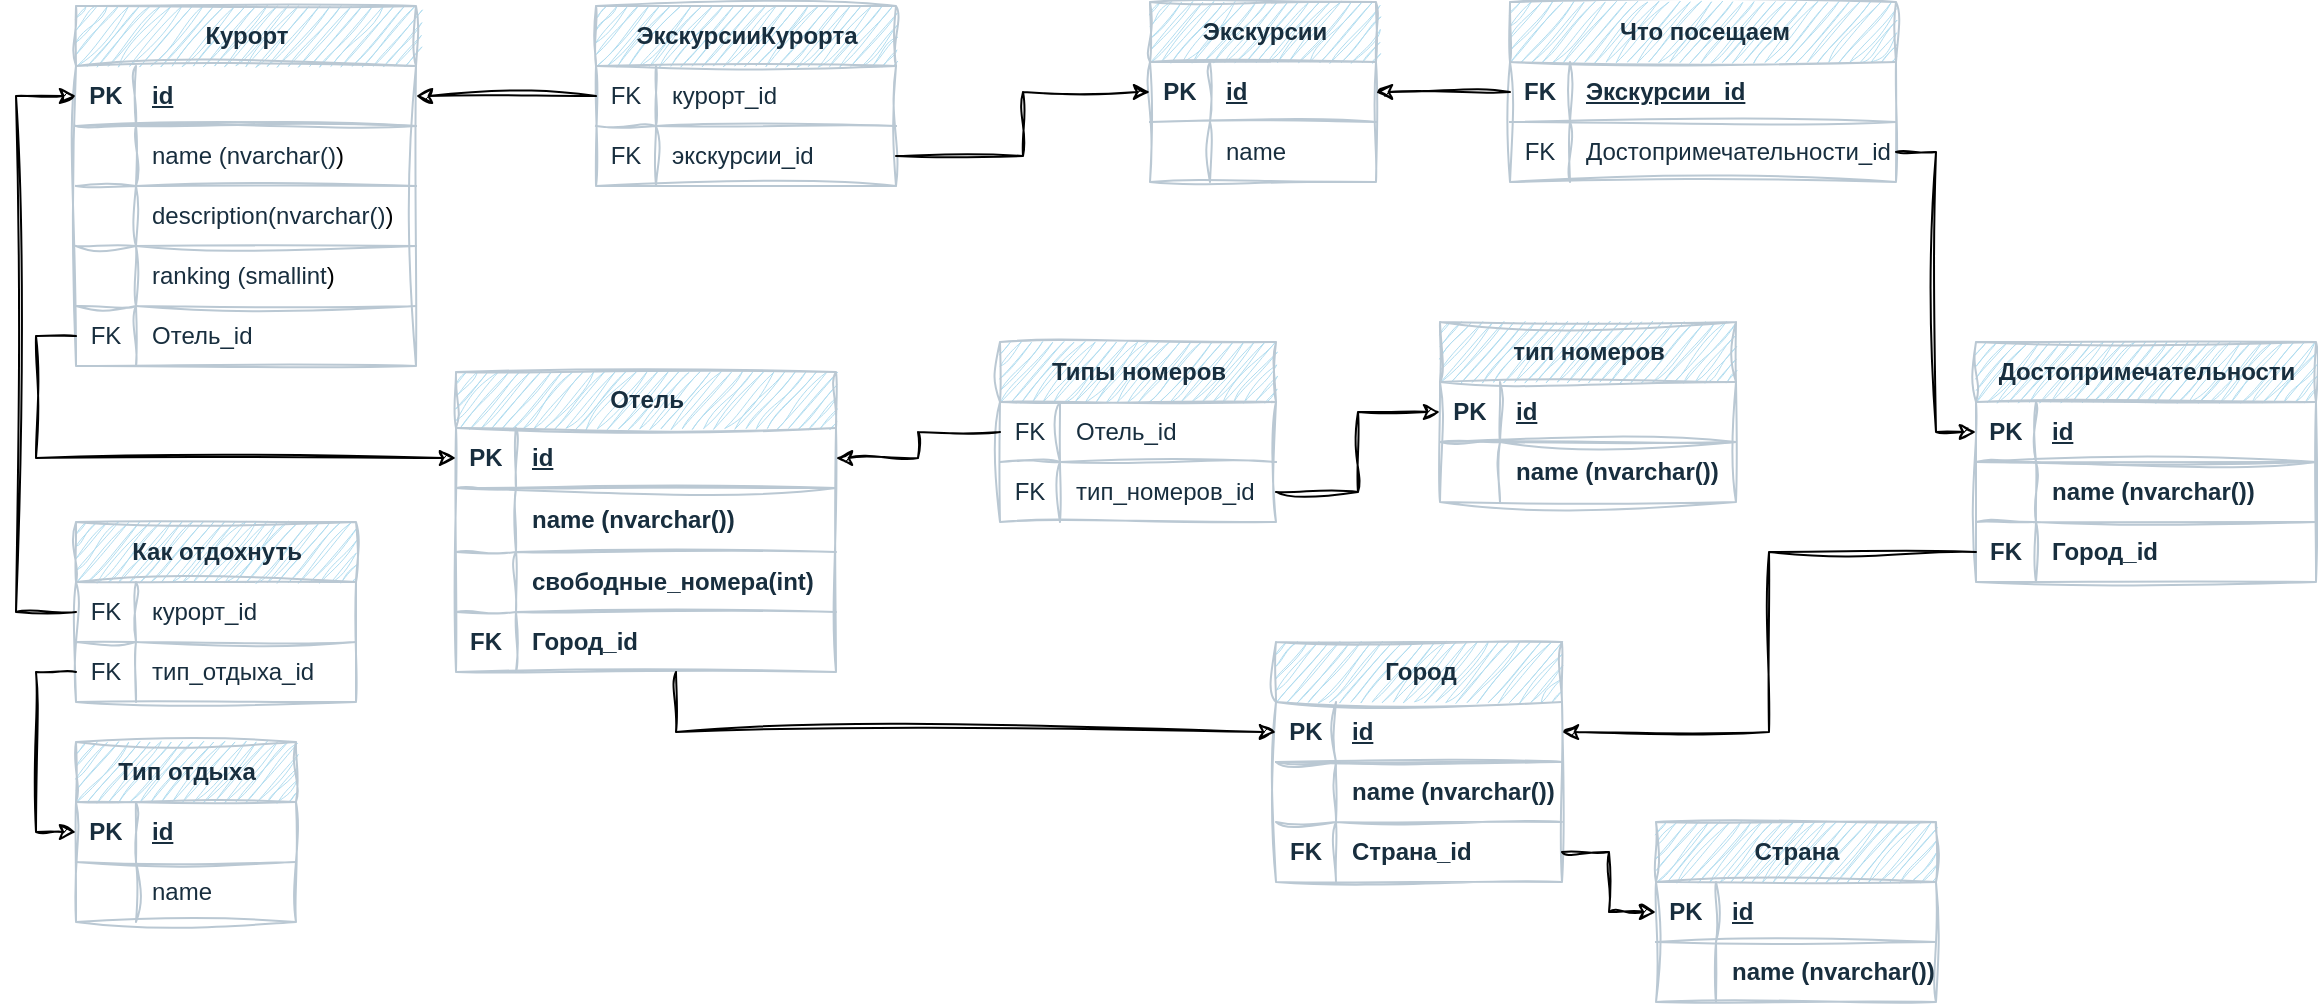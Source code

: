 <mxfile version="26.0.14">
  <diagram name="Страница — 1" id="Nr--slcm07jBC2-QCs3z">
    <mxGraphModel dx="1890" dy="1132" grid="1" gridSize="10" guides="1" tooltips="1" connect="1" arrows="1" fold="1" page="1" pageScale="1" pageWidth="827" pageHeight="1169" math="0" shadow="0">
      <root>
        <mxCell id="0" />
        <mxCell id="1" parent="0" />
        <mxCell id="AakcqpV2MUTZWgcB1w_m-2" value="Курорт" style="shape=table;startSize=30;container=1;collapsible=1;childLayout=tableLayout;fixedRows=1;rowLines=0;fontStyle=1;align=center;resizeLast=1;html=1;labelBackgroundColor=none;fillColor=#B1DDF0;strokeColor=#BAC8D3;fontColor=#182E3E;sketch=1;curveFitting=1;jiggle=2;" vertex="1" parent="1">
          <mxGeometry x="340" y="62" width="170" height="180" as="geometry" />
        </mxCell>
        <mxCell id="AakcqpV2MUTZWgcB1w_m-3" value="" style="shape=tableRow;horizontal=0;startSize=0;swimlaneHead=0;swimlaneBody=0;fillColor=none;collapsible=0;dropTarget=0;points=[[0,0.5],[1,0.5]];portConstraint=eastwest;top=0;left=0;right=0;bottom=1;labelBackgroundColor=none;strokeColor=#BAC8D3;fontColor=#182E3E;sketch=1;curveFitting=1;jiggle=2;" vertex="1" parent="AakcqpV2MUTZWgcB1w_m-2">
          <mxGeometry y="30" width="170" height="30" as="geometry" />
        </mxCell>
        <mxCell id="AakcqpV2MUTZWgcB1w_m-4" value="PK" style="shape=partialRectangle;connectable=0;fillColor=none;top=0;left=0;bottom=0;right=0;fontStyle=1;overflow=hidden;whiteSpace=wrap;html=1;labelBackgroundColor=none;strokeColor=#BAC8D3;fontColor=#182E3E;sketch=1;curveFitting=1;jiggle=2;" vertex="1" parent="AakcqpV2MUTZWgcB1w_m-3">
          <mxGeometry width="30" height="30" as="geometry">
            <mxRectangle width="30" height="30" as="alternateBounds" />
          </mxGeometry>
        </mxCell>
        <mxCell id="AakcqpV2MUTZWgcB1w_m-5" value="id" style="shape=partialRectangle;connectable=0;fillColor=none;top=0;left=0;bottom=0;right=0;align=left;spacingLeft=6;fontStyle=5;overflow=hidden;whiteSpace=wrap;html=1;labelBackgroundColor=none;strokeColor=#BAC8D3;fontColor=#182E3E;sketch=1;curveFitting=1;jiggle=2;" vertex="1" parent="AakcqpV2MUTZWgcB1w_m-3">
          <mxGeometry x="30" width="140" height="30" as="geometry">
            <mxRectangle width="140" height="30" as="alternateBounds" />
          </mxGeometry>
        </mxCell>
        <mxCell id="AakcqpV2MUTZWgcB1w_m-6" value="" style="shape=tableRow;horizontal=0;startSize=0;swimlaneHead=0;swimlaneBody=0;fillColor=none;collapsible=0;dropTarget=0;points=[[0,0.5],[1,0.5]];portConstraint=eastwest;top=0;left=0;right=0;bottom=0;labelBackgroundColor=none;strokeColor=#BAC8D3;fontColor=#182E3E;sketch=1;curveFitting=1;jiggle=2;" vertex="1" parent="AakcqpV2MUTZWgcB1w_m-2">
          <mxGeometry y="60" width="170" height="30" as="geometry" />
        </mxCell>
        <mxCell id="AakcqpV2MUTZWgcB1w_m-7" value="" style="shape=partialRectangle;connectable=0;fillColor=none;top=1;left=0;bottom=0;right=0;editable=1;overflow=hidden;whiteSpace=wrap;html=1;labelBackgroundColor=none;strokeColor=#BAC8D3;fontColor=#182E3E;sketch=1;curveFitting=1;jiggle=2;" vertex="1" parent="AakcqpV2MUTZWgcB1w_m-6">
          <mxGeometry width="30" height="30" as="geometry">
            <mxRectangle width="30" height="30" as="alternateBounds" />
          </mxGeometry>
        </mxCell>
        <mxCell id="AakcqpV2MUTZWgcB1w_m-8" value="name (nvarchar()&lt;span style=&quot;background-color: transparent; color: light-dark(rgb(0, 0, 0), rgb(255, 255, 255));&quot;&gt;)&lt;/span&gt;" style="shape=partialRectangle;connectable=0;fillColor=none;top=1;left=0;bottom=0;right=0;align=left;spacingLeft=6;overflow=hidden;whiteSpace=wrap;html=1;labelBackgroundColor=none;strokeColor=#BAC8D3;fontColor=#182E3E;sketch=1;curveFitting=1;jiggle=2;" vertex="1" parent="AakcqpV2MUTZWgcB1w_m-6">
          <mxGeometry x="30" width="140" height="30" as="geometry">
            <mxRectangle width="140" height="30" as="alternateBounds" />
          </mxGeometry>
        </mxCell>
        <mxCell id="AakcqpV2MUTZWgcB1w_m-9" value="" style="shape=tableRow;horizontal=0;startSize=0;swimlaneHead=0;swimlaneBody=0;fillColor=none;collapsible=0;dropTarget=0;points=[[0,0.5],[1,0.5]];portConstraint=eastwest;top=0;left=0;right=0;bottom=0;labelBackgroundColor=none;strokeColor=#BAC8D3;fontColor=#182E3E;sketch=1;curveFitting=1;jiggle=2;" vertex="1" parent="AakcqpV2MUTZWgcB1w_m-2">
          <mxGeometry y="90" width="170" height="30" as="geometry" />
        </mxCell>
        <mxCell id="AakcqpV2MUTZWgcB1w_m-10" value="" style="shape=partialRectangle;connectable=0;fillColor=none;top=1;left=0;bottom=0;right=0;editable=1;overflow=hidden;whiteSpace=wrap;html=1;labelBackgroundColor=none;strokeColor=#BAC8D3;fontColor=#182E3E;sketch=1;curveFitting=1;jiggle=2;" vertex="1" parent="AakcqpV2MUTZWgcB1w_m-9">
          <mxGeometry width="30" height="30" as="geometry">
            <mxRectangle width="30" height="30" as="alternateBounds" />
          </mxGeometry>
        </mxCell>
        <mxCell id="AakcqpV2MUTZWgcB1w_m-11" value="description(nvarchar()&lt;span style=&quot;background-color: transparent; color: light-dark(rgb(0, 0, 0), rgb(255, 255, 255));&quot;&gt;)&lt;/span&gt;" style="shape=partialRectangle;connectable=0;fillColor=none;top=1;left=0;bottom=0;right=0;align=left;spacingLeft=6;overflow=hidden;whiteSpace=wrap;html=1;labelBackgroundColor=none;strokeColor=#BAC8D3;fontColor=#182E3E;sketch=1;curveFitting=1;jiggle=2;" vertex="1" parent="AakcqpV2MUTZWgcB1w_m-9">
          <mxGeometry x="30" width="140" height="30" as="geometry">
            <mxRectangle width="140" height="30" as="alternateBounds" />
          </mxGeometry>
        </mxCell>
        <mxCell id="AakcqpV2MUTZWgcB1w_m-12" value="" style="shape=tableRow;horizontal=0;startSize=0;swimlaneHead=0;swimlaneBody=0;fillColor=none;collapsible=0;dropTarget=0;points=[[0,0.5],[1,0.5]];portConstraint=eastwest;top=0;left=0;right=0;bottom=0;labelBackgroundColor=none;strokeColor=#BAC8D3;fontColor=#182E3E;sketch=1;curveFitting=1;jiggle=2;" vertex="1" parent="AakcqpV2MUTZWgcB1w_m-2">
          <mxGeometry y="120" width="170" height="30" as="geometry" />
        </mxCell>
        <mxCell id="AakcqpV2MUTZWgcB1w_m-13" value="" style="shape=partialRectangle;connectable=0;fillColor=none;top=1;left=0;bottom=0;right=0;editable=1;overflow=hidden;whiteSpace=wrap;html=1;labelBackgroundColor=none;strokeColor=#BAC8D3;fontColor=#182E3E;sketch=1;curveFitting=1;jiggle=2;" vertex="1" parent="AakcqpV2MUTZWgcB1w_m-12">
          <mxGeometry width="30" height="30" as="geometry">
            <mxRectangle width="30" height="30" as="alternateBounds" />
          </mxGeometry>
        </mxCell>
        <mxCell id="AakcqpV2MUTZWgcB1w_m-14" value="ranking (smallint&lt;span style=&quot;background-color: transparent; color: light-dark(rgb(0, 0, 0), rgb(255, 255, 255));&quot;&gt;)&lt;/span&gt;" style="shape=partialRectangle;connectable=0;fillColor=none;top=1;left=0;bottom=0;right=0;align=left;spacingLeft=6;overflow=hidden;whiteSpace=wrap;html=1;labelBackgroundColor=none;strokeColor=#BAC8D3;fontColor=#182E3E;sketch=1;curveFitting=1;jiggle=2;" vertex="1" parent="AakcqpV2MUTZWgcB1w_m-12">
          <mxGeometry x="30" width="140" height="30" as="geometry">
            <mxRectangle width="140" height="30" as="alternateBounds" />
          </mxGeometry>
        </mxCell>
        <mxCell id="AakcqpV2MUTZWgcB1w_m-215" style="shape=tableRow;horizontal=0;startSize=0;swimlaneHead=0;swimlaneBody=0;fillColor=none;collapsible=0;dropTarget=0;points=[[0,0.5],[1,0.5]];portConstraint=eastwest;top=0;left=0;right=0;bottom=0;labelBackgroundColor=none;strokeColor=#BAC8D3;fontColor=#182E3E;sketch=1;curveFitting=1;jiggle=2;" vertex="1" parent="AakcqpV2MUTZWgcB1w_m-2">
          <mxGeometry y="150" width="170" height="30" as="geometry" />
        </mxCell>
        <mxCell id="AakcqpV2MUTZWgcB1w_m-216" value="FK" style="shape=partialRectangle;connectable=0;fillColor=none;top=1;left=0;bottom=0;right=0;editable=1;overflow=hidden;whiteSpace=wrap;html=1;labelBackgroundColor=none;strokeColor=#BAC8D3;fontColor=#182E3E;sketch=1;curveFitting=1;jiggle=2;" vertex="1" parent="AakcqpV2MUTZWgcB1w_m-215">
          <mxGeometry width="30" height="30" as="geometry">
            <mxRectangle width="30" height="30" as="alternateBounds" />
          </mxGeometry>
        </mxCell>
        <mxCell id="AakcqpV2MUTZWgcB1w_m-217" value="Отель_id" style="shape=partialRectangle;connectable=0;fillColor=none;top=1;left=0;bottom=0;right=0;align=left;spacingLeft=6;overflow=hidden;whiteSpace=wrap;html=1;labelBackgroundColor=none;strokeColor=#BAC8D3;fontColor=#182E3E;sketch=1;curveFitting=1;jiggle=2;" vertex="1" parent="AakcqpV2MUTZWgcB1w_m-215">
          <mxGeometry x="30" width="140" height="30" as="geometry">
            <mxRectangle width="140" height="30" as="alternateBounds" />
          </mxGeometry>
        </mxCell>
        <mxCell id="AakcqpV2MUTZWgcB1w_m-68" value="Экскурсии" style="shape=table;startSize=30;container=1;collapsible=1;childLayout=tableLayout;fixedRows=1;rowLines=0;fontStyle=1;align=center;resizeLast=1;html=1;labelBackgroundColor=none;fillColor=#B1DDF0;strokeColor=#BAC8D3;fontColor=#182E3E;sketch=1;curveFitting=1;jiggle=2;" vertex="1" parent="1">
          <mxGeometry x="877" y="60" width="113" height="90" as="geometry" />
        </mxCell>
        <mxCell id="AakcqpV2MUTZWgcB1w_m-69" value="" style="shape=tableRow;horizontal=0;startSize=0;swimlaneHead=0;swimlaneBody=0;fillColor=none;collapsible=0;dropTarget=0;points=[[0,0.5],[1,0.5]];portConstraint=eastwest;top=0;left=0;right=0;bottom=1;labelBackgroundColor=none;strokeColor=#BAC8D3;fontColor=#182E3E;sketch=1;curveFitting=1;jiggle=2;" vertex="1" parent="AakcqpV2MUTZWgcB1w_m-68">
          <mxGeometry y="30" width="113" height="30" as="geometry" />
        </mxCell>
        <mxCell id="AakcqpV2MUTZWgcB1w_m-70" value="PK" style="shape=partialRectangle;connectable=0;fillColor=none;top=0;left=0;bottom=0;right=0;fontStyle=1;overflow=hidden;whiteSpace=wrap;html=1;labelBackgroundColor=none;strokeColor=#BAC8D3;fontColor=#182E3E;sketch=1;curveFitting=1;jiggle=2;" vertex="1" parent="AakcqpV2MUTZWgcB1w_m-69">
          <mxGeometry width="30" height="30" as="geometry">
            <mxRectangle width="30" height="30" as="alternateBounds" />
          </mxGeometry>
        </mxCell>
        <mxCell id="AakcqpV2MUTZWgcB1w_m-71" value="id" style="shape=partialRectangle;connectable=0;fillColor=none;top=0;left=0;bottom=0;right=0;align=left;spacingLeft=6;fontStyle=5;overflow=hidden;whiteSpace=wrap;html=1;labelBackgroundColor=none;strokeColor=#BAC8D3;fontColor=#182E3E;sketch=1;curveFitting=1;jiggle=2;" vertex="1" parent="AakcqpV2MUTZWgcB1w_m-69">
          <mxGeometry x="30" width="83" height="30" as="geometry">
            <mxRectangle width="83" height="30" as="alternateBounds" />
          </mxGeometry>
        </mxCell>
        <mxCell id="AakcqpV2MUTZWgcB1w_m-72" value="" style="shape=tableRow;horizontal=0;startSize=0;swimlaneHead=0;swimlaneBody=0;fillColor=none;collapsible=0;dropTarget=0;points=[[0,0.5],[1,0.5]];portConstraint=eastwest;top=0;left=0;right=0;bottom=0;labelBackgroundColor=none;strokeColor=#BAC8D3;fontColor=#182E3E;sketch=1;curveFitting=1;jiggle=2;" vertex="1" parent="AakcqpV2MUTZWgcB1w_m-68">
          <mxGeometry y="60" width="113" height="30" as="geometry" />
        </mxCell>
        <mxCell id="AakcqpV2MUTZWgcB1w_m-73" value="" style="shape=partialRectangle;connectable=0;fillColor=none;top=0;left=0;bottom=0;right=0;editable=1;overflow=hidden;whiteSpace=wrap;html=1;labelBackgroundColor=none;strokeColor=#BAC8D3;fontColor=#182E3E;sketch=1;curveFitting=1;jiggle=2;" vertex="1" parent="AakcqpV2MUTZWgcB1w_m-72">
          <mxGeometry width="30" height="30" as="geometry">
            <mxRectangle width="30" height="30" as="alternateBounds" />
          </mxGeometry>
        </mxCell>
        <mxCell id="AakcqpV2MUTZWgcB1w_m-74" value="name" style="shape=partialRectangle;connectable=0;fillColor=none;top=0;left=0;bottom=0;right=0;align=left;spacingLeft=6;overflow=hidden;whiteSpace=wrap;html=1;labelBackgroundColor=none;strokeColor=#BAC8D3;fontColor=#182E3E;sketch=1;curveFitting=1;jiggle=2;" vertex="1" parent="AakcqpV2MUTZWgcB1w_m-72">
          <mxGeometry x="30" width="83" height="30" as="geometry">
            <mxRectangle width="83" height="30" as="alternateBounds" />
          </mxGeometry>
        </mxCell>
        <mxCell id="AakcqpV2MUTZWgcB1w_m-94" value="ЭкскурсииКурорта" style="shape=table;startSize=30;container=1;collapsible=1;childLayout=tableLayout;fixedRows=1;rowLines=0;fontStyle=1;align=center;resizeLast=1;html=1;labelBackgroundColor=none;fillColor=#B1DDF0;strokeColor=#BAC8D3;fontColor=#182E3E;sketch=1;curveFitting=1;jiggle=2;" vertex="1" parent="1">
          <mxGeometry x="600" y="62" width="150" height="90" as="geometry" />
        </mxCell>
        <mxCell id="AakcqpV2MUTZWgcB1w_m-98" value="" style="shape=tableRow;horizontal=0;startSize=0;swimlaneHead=0;swimlaneBody=0;fillColor=none;collapsible=0;dropTarget=0;points=[[0,0.5],[1,0.5]];portConstraint=eastwest;top=0;left=0;right=0;bottom=0;labelBackgroundColor=none;strokeColor=#BAC8D3;fontColor=#182E3E;sketch=1;curveFitting=1;jiggle=2;" vertex="1" parent="AakcqpV2MUTZWgcB1w_m-94">
          <mxGeometry y="30" width="150" height="30" as="geometry" />
        </mxCell>
        <mxCell id="AakcqpV2MUTZWgcB1w_m-99" value="FK" style="shape=partialRectangle;connectable=0;fillColor=none;top=0;left=0;bottom=1;right=0;editable=1;overflow=hidden;whiteSpace=wrap;html=1;labelBackgroundColor=none;strokeColor=#BAC8D3;fontColor=#182E3E;sketch=1;curveFitting=1;jiggle=2;" vertex="1" parent="AakcqpV2MUTZWgcB1w_m-98">
          <mxGeometry width="30" height="30" as="geometry">
            <mxRectangle width="30" height="30" as="alternateBounds" />
          </mxGeometry>
        </mxCell>
        <mxCell id="AakcqpV2MUTZWgcB1w_m-100" value="курорт_id" style="shape=partialRectangle;connectable=0;fillColor=none;top=0;left=0;bottom=1;right=0;align=left;spacingLeft=6;overflow=hidden;whiteSpace=wrap;html=1;labelBackgroundColor=none;strokeColor=#BAC8D3;fontColor=#182E3E;sketch=1;curveFitting=1;jiggle=2;" vertex="1" parent="AakcqpV2MUTZWgcB1w_m-98">
          <mxGeometry x="30" width="120" height="30" as="geometry">
            <mxRectangle width="120" height="30" as="alternateBounds" />
          </mxGeometry>
        </mxCell>
        <mxCell id="AakcqpV2MUTZWgcB1w_m-101" value="" style="shape=tableRow;horizontal=0;startSize=0;swimlaneHead=0;swimlaneBody=0;fillColor=none;collapsible=0;dropTarget=0;points=[[0,0.5],[1,0.5]];portConstraint=eastwest;top=0;left=0;right=0;bottom=0;labelBackgroundColor=none;strokeColor=#BAC8D3;fontColor=#182E3E;sketch=1;curveFitting=1;jiggle=2;" vertex="1" parent="AakcqpV2MUTZWgcB1w_m-94">
          <mxGeometry y="60" width="150" height="30" as="geometry" />
        </mxCell>
        <mxCell id="AakcqpV2MUTZWgcB1w_m-102" value="FK" style="shape=partialRectangle;connectable=0;fillColor=none;top=0;left=0;bottom=0;right=0;editable=1;overflow=hidden;whiteSpace=wrap;html=1;labelBackgroundColor=none;strokeColor=#BAC8D3;fontColor=#182E3E;sketch=1;curveFitting=1;jiggle=2;" vertex="1" parent="AakcqpV2MUTZWgcB1w_m-101">
          <mxGeometry width="30" height="30" as="geometry">
            <mxRectangle width="30" height="30" as="alternateBounds" />
          </mxGeometry>
        </mxCell>
        <mxCell id="AakcqpV2MUTZWgcB1w_m-103" value="экскурсии_id" style="shape=partialRectangle;connectable=0;fillColor=none;top=0;left=0;bottom=0;right=0;align=left;spacingLeft=6;overflow=hidden;whiteSpace=wrap;html=1;labelBackgroundColor=none;strokeColor=#BAC8D3;fontColor=#182E3E;sketch=1;curveFitting=1;jiggle=2;" vertex="1" parent="AakcqpV2MUTZWgcB1w_m-101">
          <mxGeometry x="30" width="120" height="30" as="geometry">
            <mxRectangle width="120" height="30" as="alternateBounds" />
          </mxGeometry>
        </mxCell>
        <mxCell id="AakcqpV2MUTZWgcB1w_m-107" style="edgeStyle=orthogonalEdgeStyle;rounded=0;sketch=1;hachureGap=4;jiggle=2;curveFitting=1;orthogonalLoop=1;jettySize=auto;html=1;fontFamily=Architects Daughter;fontSource=https%3A%2F%2Ffonts.googleapis.com%2Fcss%3Ffamily%3DArchitects%2BDaughter;" edge="1" parent="1" source="AakcqpV2MUTZWgcB1w_m-101" target="AakcqpV2MUTZWgcB1w_m-69">
          <mxGeometry relative="1" as="geometry" />
        </mxCell>
        <mxCell id="AakcqpV2MUTZWgcB1w_m-108" style="edgeStyle=orthogonalEdgeStyle;rounded=0;sketch=1;hachureGap=4;jiggle=2;curveFitting=1;orthogonalLoop=1;jettySize=auto;html=1;fontFamily=Architects Daughter;fontSource=https%3A%2F%2Ffonts.googleapis.com%2Fcss%3Ffamily%3DArchitects%2BDaughter;" edge="1" parent="1" source="AakcqpV2MUTZWgcB1w_m-98" target="AakcqpV2MUTZWgcB1w_m-3">
          <mxGeometry relative="1" as="geometry" />
        </mxCell>
        <mxCell id="AakcqpV2MUTZWgcB1w_m-136" value="Страна" style="shape=table;startSize=30;container=1;collapsible=1;childLayout=tableLayout;fixedRows=1;rowLines=0;fontStyle=1;align=center;resizeLast=1;html=1;sketch=1;jiggle=2;curveFitting=1;strokeColor=#BAC8D3;verticalAlign=middle;fontFamily=Helvetica;fontSize=12;fontColor=#182E3E;labelBackgroundColor=none;fillColor=#B1DDF0;" vertex="1" parent="1">
          <mxGeometry x="1130" y="470" width="140" height="90" as="geometry" />
        </mxCell>
        <mxCell id="AakcqpV2MUTZWgcB1w_m-137" value="" style="shape=tableRow;horizontal=0;startSize=0;swimlaneHead=0;swimlaneBody=0;fillColor=none;collapsible=0;dropTarget=0;points=[[0,0.5],[1,0.5]];portConstraint=eastwest;top=0;left=0;right=0;bottom=1;sketch=1;jiggle=2;curveFitting=1;strokeColor=#BAC8D3;align=center;verticalAlign=middle;fontFamily=Helvetica;fontSize=12;fontColor=#182E3E;fontStyle=1;labelBackgroundColor=none;" vertex="1" parent="AakcqpV2MUTZWgcB1w_m-136">
          <mxGeometry y="30" width="140" height="30" as="geometry" />
        </mxCell>
        <mxCell id="AakcqpV2MUTZWgcB1w_m-138" value="PK" style="shape=partialRectangle;connectable=0;fillColor=none;top=0;left=0;bottom=0;right=0;fontStyle=1;overflow=hidden;whiteSpace=wrap;html=1;sketch=1;jiggle=2;curveFitting=1;strokeColor=#BAC8D3;align=center;verticalAlign=middle;fontFamily=Helvetica;fontSize=12;fontColor=#182E3E;labelBackgroundColor=none;" vertex="1" parent="AakcqpV2MUTZWgcB1w_m-137">
          <mxGeometry width="30" height="30" as="geometry">
            <mxRectangle width="30" height="30" as="alternateBounds" />
          </mxGeometry>
        </mxCell>
        <mxCell id="AakcqpV2MUTZWgcB1w_m-139" value="id" style="shape=partialRectangle;connectable=0;fillColor=none;top=0;left=0;bottom=0;right=0;align=left;spacingLeft=6;fontStyle=5;overflow=hidden;whiteSpace=wrap;html=1;sketch=1;jiggle=2;curveFitting=1;strokeColor=#BAC8D3;verticalAlign=middle;fontFamily=Helvetica;fontSize=12;fontColor=#182E3E;labelBackgroundColor=none;" vertex="1" parent="AakcqpV2MUTZWgcB1w_m-137">
          <mxGeometry x="30" width="110" height="30" as="geometry">
            <mxRectangle width="110" height="30" as="alternateBounds" />
          </mxGeometry>
        </mxCell>
        <mxCell id="AakcqpV2MUTZWgcB1w_m-140" value="" style="shape=tableRow;horizontal=0;startSize=0;swimlaneHead=0;swimlaneBody=0;fillColor=none;collapsible=0;dropTarget=0;points=[[0,0.5],[1,0.5]];portConstraint=eastwest;top=0;left=0;right=0;bottom=0;sketch=1;jiggle=2;curveFitting=1;strokeColor=#BAC8D3;align=center;verticalAlign=middle;fontFamily=Helvetica;fontSize=12;fontColor=#182E3E;fontStyle=1;labelBackgroundColor=none;" vertex="1" parent="AakcqpV2MUTZWgcB1w_m-136">
          <mxGeometry y="60" width="140" height="30" as="geometry" />
        </mxCell>
        <mxCell id="AakcqpV2MUTZWgcB1w_m-141" value="" style="shape=partialRectangle;connectable=0;fillColor=none;top=0;left=0;bottom=0;right=0;editable=1;overflow=hidden;whiteSpace=wrap;html=1;sketch=1;jiggle=2;curveFitting=1;strokeColor=#BAC8D3;align=center;verticalAlign=middle;fontFamily=Helvetica;fontSize=12;fontColor=#182E3E;fontStyle=1;labelBackgroundColor=none;" vertex="1" parent="AakcqpV2MUTZWgcB1w_m-140">
          <mxGeometry width="30" height="30" as="geometry">
            <mxRectangle width="30" height="30" as="alternateBounds" />
          </mxGeometry>
        </mxCell>
        <mxCell id="AakcqpV2MUTZWgcB1w_m-142" value="name (nvarchar())" style="shape=partialRectangle;connectable=0;fillColor=none;top=0;left=0;bottom=0;right=0;align=left;spacingLeft=6;overflow=hidden;whiteSpace=wrap;html=1;sketch=1;jiggle=2;curveFitting=1;strokeColor=#BAC8D3;verticalAlign=middle;fontFamily=Helvetica;fontSize=12;fontColor=#182E3E;fontStyle=1;labelBackgroundColor=none;" vertex="1" parent="AakcqpV2MUTZWgcB1w_m-140">
          <mxGeometry x="30" width="110" height="30" as="geometry">
            <mxRectangle width="110" height="30" as="alternateBounds" />
          </mxGeometry>
        </mxCell>
        <mxCell id="AakcqpV2MUTZWgcB1w_m-149" value="Город" style="shape=table;startSize=30;container=1;collapsible=1;childLayout=tableLayout;fixedRows=1;rowLines=1;fontStyle=1;align=center;resizeLast=1;html=1;sketch=1;jiggle=2;curveFitting=1;strokeColor=#BAC8D3;verticalAlign=middle;fontFamily=Helvetica;fontSize=12;fontColor=#182E3E;labelBackgroundColor=none;fillColor=#B1DDF0;" vertex="1" parent="1">
          <mxGeometry x="940" y="380" width="143" height="120" as="geometry" />
        </mxCell>
        <mxCell id="AakcqpV2MUTZWgcB1w_m-150" value="" style="shape=tableRow;horizontal=0;startSize=0;swimlaneHead=0;swimlaneBody=0;fillColor=none;collapsible=0;dropTarget=0;points=[[0,0.5],[1,0.5]];portConstraint=eastwest;top=0;left=0;right=0;bottom=1;sketch=1;jiggle=2;curveFitting=1;strokeColor=#BAC8D3;align=center;verticalAlign=middle;fontFamily=Helvetica;fontSize=12;fontColor=#182E3E;fontStyle=1;labelBackgroundColor=none;" vertex="1" parent="AakcqpV2MUTZWgcB1w_m-149">
          <mxGeometry y="30" width="143" height="30" as="geometry" />
        </mxCell>
        <mxCell id="AakcqpV2MUTZWgcB1w_m-151" value="PK" style="shape=partialRectangle;connectable=0;fillColor=none;top=0;left=0;bottom=0;right=0;fontStyle=1;overflow=hidden;whiteSpace=wrap;html=1;sketch=1;jiggle=2;curveFitting=1;strokeColor=#BAC8D3;align=center;verticalAlign=middle;fontFamily=Helvetica;fontSize=12;fontColor=#182E3E;labelBackgroundColor=none;" vertex="1" parent="AakcqpV2MUTZWgcB1w_m-150">
          <mxGeometry width="30" height="30" as="geometry">
            <mxRectangle width="30" height="30" as="alternateBounds" />
          </mxGeometry>
        </mxCell>
        <mxCell id="AakcqpV2MUTZWgcB1w_m-152" value="id" style="shape=partialRectangle;connectable=0;fillColor=none;top=0;left=0;bottom=0;right=0;align=left;spacingLeft=6;fontStyle=5;overflow=hidden;whiteSpace=wrap;html=1;sketch=1;jiggle=2;curveFitting=1;strokeColor=#BAC8D3;verticalAlign=middle;fontFamily=Helvetica;fontSize=12;fontColor=#182E3E;labelBackgroundColor=none;" vertex="1" parent="AakcqpV2MUTZWgcB1w_m-150">
          <mxGeometry x="30" width="113" height="30" as="geometry">
            <mxRectangle width="113" height="30" as="alternateBounds" />
          </mxGeometry>
        </mxCell>
        <mxCell id="AakcqpV2MUTZWgcB1w_m-153" value="" style="shape=tableRow;horizontal=0;startSize=0;swimlaneHead=0;swimlaneBody=0;fillColor=none;collapsible=0;dropTarget=0;points=[[0,0.5],[1,0.5]];portConstraint=eastwest;top=0;left=0;right=0;bottom=0;sketch=1;jiggle=2;curveFitting=1;strokeColor=#BAC8D3;align=center;verticalAlign=middle;fontFamily=Helvetica;fontSize=12;fontColor=#182E3E;fontStyle=1;labelBackgroundColor=none;" vertex="1" parent="AakcqpV2MUTZWgcB1w_m-149">
          <mxGeometry y="60" width="143" height="30" as="geometry" />
        </mxCell>
        <mxCell id="AakcqpV2MUTZWgcB1w_m-154" value="" style="shape=partialRectangle;connectable=0;fillColor=none;top=0;left=0;bottom=0;right=0;editable=1;overflow=hidden;whiteSpace=wrap;html=1;sketch=1;jiggle=2;curveFitting=1;strokeColor=#BAC8D3;align=center;verticalAlign=middle;fontFamily=Helvetica;fontSize=12;fontColor=#182E3E;fontStyle=1;labelBackgroundColor=none;" vertex="1" parent="AakcqpV2MUTZWgcB1w_m-153">
          <mxGeometry width="30" height="30" as="geometry">
            <mxRectangle width="30" height="30" as="alternateBounds" />
          </mxGeometry>
        </mxCell>
        <mxCell id="AakcqpV2MUTZWgcB1w_m-155" value="name (nvarchar())" style="shape=partialRectangle;connectable=0;fillColor=none;top=0;left=0;bottom=0;right=0;align=left;spacingLeft=6;overflow=hidden;whiteSpace=wrap;html=1;sketch=1;jiggle=2;curveFitting=1;strokeColor=#BAC8D3;verticalAlign=middle;fontFamily=Helvetica;fontSize=12;fontColor=#182E3E;fontStyle=1;labelBackgroundColor=none;" vertex="1" parent="AakcqpV2MUTZWgcB1w_m-153">
          <mxGeometry x="30" width="113" height="30" as="geometry">
            <mxRectangle width="113" height="30" as="alternateBounds" />
          </mxGeometry>
        </mxCell>
        <mxCell id="AakcqpV2MUTZWgcB1w_m-156" style="shape=tableRow;horizontal=0;startSize=0;swimlaneHead=0;swimlaneBody=0;fillColor=none;collapsible=0;dropTarget=0;points=[[0,0.5],[1,0.5]];portConstraint=eastwest;top=0;left=0;right=0;bottom=0;sketch=1;jiggle=2;curveFitting=1;strokeColor=#BAC8D3;align=center;verticalAlign=middle;fontFamily=Helvetica;fontSize=12;fontColor=#182E3E;fontStyle=1;labelBackgroundColor=none;" vertex="1" parent="AakcqpV2MUTZWgcB1w_m-149">
          <mxGeometry y="90" width="143" height="30" as="geometry" />
        </mxCell>
        <mxCell id="AakcqpV2MUTZWgcB1w_m-157" value="FK" style="shape=partialRectangle;connectable=0;fillColor=none;top=0;left=0;bottom=0;right=0;editable=1;overflow=hidden;whiteSpace=wrap;html=1;sketch=1;jiggle=2;curveFitting=1;strokeColor=#BAC8D3;align=center;verticalAlign=middle;fontFamily=Helvetica;fontSize=12;fontColor=#182E3E;fontStyle=1;labelBackgroundColor=none;" vertex="1" parent="AakcqpV2MUTZWgcB1w_m-156">
          <mxGeometry width="30" height="30" as="geometry">
            <mxRectangle width="30" height="30" as="alternateBounds" />
          </mxGeometry>
        </mxCell>
        <mxCell id="AakcqpV2MUTZWgcB1w_m-158" value="Страна_id" style="shape=partialRectangle;connectable=0;fillColor=none;top=0;left=0;bottom=0;right=0;align=left;spacingLeft=6;overflow=hidden;whiteSpace=wrap;html=1;sketch=1;jiggle=2;curveFitting=1;strokeColor=#BAC8D3;verticalAlign=middle;fontFamily=Helvetica;fontSize=12;fontColor=#182E3E;fontStyle=1;labelBackgroundColor=none;" vertex="1" parent="AakcqpV2MUTZWgcB1w_m-156">
          <mxGeometry x="30" width="113" height="30" as="geometry">
            <mxRectangle width="113" height="30" as="alternateBounds" />
          </mxGeometry>
        </mxCell>
        <mxCell id="AakcqpV2MUTZWgcB1w_m-159" style="edgeStyle=orthogonalEdgeStyle;rounded=0;sketch=1;hachureGap=4;jiggle=2;curveFitting=1;orthogonalLoop=1;jettySize=auto;html=1;exitX=1;exitY=0.5;exitDx=0;exitDy=0;entryX=0;entryY=0.5;entryDx=0;entryDy=0;fontFamily=Helvetica;fontSource=https%3A%2F%2Ffonts.googleapis.com%2Fcss%3Ffamily%3DArchitects%2BDaughter;fontSize=12;fontColor=#182E3E;fontStyle=1;labelBackgroundColor=none;" edge="1" parent="1" source="AakcqpV2MUTZWgcB1w_m-156" target="AakcqpV2MUTZWgcB1w_m-137">
          <mxGeometry relative="1" as="geometry" />
        </mxCell>
        <mxCell id="AakcqpV2MUTZWgcB1w_m-160" value="Отель" style="shape=table;startSize=28;container=1;collapsible=1;childLayout=tableLayout;fixedRows=1;rowLines=1;fontStyle=1;align=center;resizeLast=1;html=1;sketch=1;jiggle=2;curveFitting=1;strokeColor=#BAC8D3;verticalAlign=middle;fontFamily=Helvetica;fontSize=12;fontColor=#182E3E;labelBackgroundColor=none;fillColor=#B1DDF0;" vertex="1" parent="1">
          <mxGeometry x="530" y="245" width="190" height="150" as="geometry" />
        </mxCell>
        <mxCell id="AakcqpV2MUTZWgcB1w_m-161" value="" style="shape=tableRow;horizontal=0;startSize=0;swimlaneHead=0;swimlaneBody=0;fillColor=none;collapsible=0;dropTarget=0;points=[[0,0.5],[1,0.5]];portConstraint=eastwest;top=0;left=0;right=0;bottom=1;sketch=1;jiggle=2;curveFitting=1;strokeColor=#BAC8D3;align=center;verticalAlign=middle;fontFamily=Helvetica;fontSize=12;fontColor=#182E3E;fontStyle=1;labelBackgroundColor=none;" vertex="1" parent="AakcqpV2MUTZWgcB1w_m-160">
          <mxGeometry y="28" width="190" height="30" as="geometry" />
        </mxCell>
        <mxCell id="AakcqpV2MUTZWgcB1w_m-162" value="PK" style="shape=partialRectangle;connectable=0;fillColor=none;top=0;left=0;bottom=0;right=0;fontStyle=1;overflow=hidden;whiteSpace=wrap;html=1;sketch=1;jiggle=2;curveFitting=1;strokeColor=#BAC8D3;align=center;verticalAlign=middle;fontFamily=Helvetica;fontSize=12;fontColor=#182E3E;labelBackgroundColor=none;" vertex="1" parent="AakcqpV2MUTZWgcB1w_m-161">
          <mxGeometry width="30" height="30" as="geometry">
            <mxRectangle width="30" height="30" as="alternateBounds" />
          </mxGeometry>
        </mxCell>
        <mxCell id="AakcqpV2MUTZWgcB1w_m-163" value="id" style="shape=partialRectangle;connectable=0;fillColor=none;top=0;left=0;bottom=0;right=0;align=left;spacingLeft=6;fontStyle=5;overflow=hidden;whiteSpace=wrap;html=1;sketch=1;jiggle=2;curveFitting=1;strokeColor=#BAC8D3;verticalAlign=middle;fontFamily=Helvetica;fontSize=12;fontColor=#182E3E;labelBackgroundColor=none;" vertex="1" parent="AakcqpV2MUTZWgcB1w_m-161">
          <mxGeometry x="30" width="160" height="30" as="geometry">
            <mxRectangle width="160" height="30" as="alternateBounds" />
          </mxGeometry>
        </mxCell>
        <mxCell id="AakcqpV2MUTZWgcB1w_m-164" value="" style="shape=tableRow;horizontal=0;startSize=0;swimlaneHead=0;swimlaneBody=0;fillColor=none;collapsible=0;dropTarget=0;points=[[0,0.5],[1,0.5]];portConstraint=eastwest;top=0;left=0;right=0;bottom=0;sketch=1;jiggle=2;curveFitting=1;strokeColor=#BAC8D3;align=center;verticalAlign=middle;fontFamily=Helvetica;fontSize=12;fontColor=#182E3E;fontStyle=1;labelBackgroundColor=none;" vertex="1" parent="AakcqpV2MUTZWgcB1w_m-160">
          <mxGeometry y="58" width="190" height="32" as="geometry" />
        </mxCell>
        <mxCell id="AakcqpV2MUTZWgcB1w_m-165" value="" style="shape=partialRectangle;connectable=0;fillColor=none;top=0;left=0;bottom=0;right=0;editable=1;overflow=hidden;whiteSpace=wrap;html=1;sketch=1;jiggle=2;curveFitting=1;strokeColor=#BAC8D3;align=center;verticalAlign=middle;fontFamily=Helvetica;fontSize=12;fontColor=#182E3E;fontStyle=1;labelBackgroundColor=none;" vertex="1" parent="AakcqpV2MUTZWgcB1w_m-164">
          <mxGeometry width="30" height="32" as="geometry">
            <mxRectangle width="30" height="32" as="alternateBounds" />
          </mxGeometry>
        </mxCell>
        <mxCell id="AakcqpV2MUTZWgcB1w_m-166" value="name (nvarchar())" style="shape=partialRectangle;connectable=0;fillColor=none;top=0;left=0;bottom=0;right=0;align=left;spacingLeft=6;overflow=hidden;whiteSpace=wrap;html=1;sketch=1;jiggle=2;curveFitting=1;strokeColor=#BAC8D3;verticalAlign=middle;fontFamily=Helvetica;fontSize=12;fontColor=#182E3E;fontStyle=1;labelBackgroundColor=none;" vertex="1" parent="AakcqpV2MUTZWgcB1w_m-164">
          <mxGeometry x="30" width="160" height="32" as="geometry">
            <mxRectangle width="160" height="32" as="alternateBounds" />
          </mxGeometry>
        </mxCell>
        <mxCell id="AakcqpV2MUTZWgcB1w_m-219" style="shape=tableRow;horizontal=0;startSize=0;swimlaneHead=0;swimlaneBody=0;fillColor=none;collapsible=0;dropTarget=0;points=[[0,0.5],[1,0.5]];portConstraint=eastwest;top=0;left=0;right=0;bottom=0;sketch=1;jiggle=2;curveFitting=1;strokeColor=#BAC8D3;align=center;verticalAlign=middle;fontFamily=Helvetica;fontSize=12;fontColor=#182E3E;fontStyle=1;labelBackgroundColor=none;" vertex="1" parent="AakcqpV2MUTZWgcB1w_m-160">
          <mxGeometry y="90" width="190" height="30" as="geometry" />
        </mxCell>
        <mxCell id="AakcqpV2MUTZWgcB1w_m-220" style="shape=partialRectangle;connectable=0;fillColor=none;top=0;left=0;bottom=0;right=0;editable=1;overflow=hidden;whiteSpace=wrap;html=1;sketch=1;jiggle=2;curveFitting=1;strokeColor=#BAC8D3;align=center;verticalAlign=middle;fontFamily=Helvetica;fontSize=12;fontColor=#182E3E;fontStyle=1;labelBackgroundColor=none;" vertex="1" parent="AakcqpV2MUTZWgcB1w_m-219">
          <mxGeometry width="30" height="30" as="geometry">
            <mxRectangle width="30" height="30" as="alternateBounds" />
          </mxGeometry>
        </mxCell>
        <mxCell id="AakcqpV2MUTZWgcB1w_m-221" value="свободные_номера(int)" style="shape=partialRectangle;connectable=0;fillColor=none;top=0;left=0;bottom=0;right=0;align=left;spacingLeft=6;overflow=hidden;whiteSpace=wrap;html=1;sketch=1;jiggle=2;curveFitting=1;strokeColor=#BAC8D3;verticalAlign=middle;fontFamily=Helvetica;fontSize=12;fontColor=#182E3E;fontStyle=1;labelBackgroundColor=none;" vertex="1" parent="AakcqpV2MUTZWgcB1w_m-219">
          <mxGeometry x="30" width="160" height="30" as="geometry">
            <mxRectangle width="160" height="30" as="alternateBounds" />
          </mxGeometry>
        </mxCell>
        <mxCell id="AakcqpV2MUTZWgcB1w_m-167" style="shape=tableRow;horizontal=0;startSize=0;swimlaneHead=0;swimlaneBody=0;fillColor=none;collapsible=0;dropTarget=0;points=[[0,0.5],[1,0.5]];portConstraint=eastwest;top=0;left=0;right=0;bottom=0;sketch=1;jiggle=2;curveFitting=1;strokeColor=#BAC8D3;align=center;verticalAlign=middle;fontFamily=Helvetica;fontSize=12;fontColor=#182E3E;fontStyle=1;labelBackgroundColor=none;" vertex="1" parent="AakcqpV2MUTZWgcB1w_m-160">
          <mxGeometry y="120" width="190" height="30" as="geometry" />
        </mxCell>
        <mxCell id="AakcqpV2MUTZWgcB1w_m-168" value="FK" style="shape=partialRectangle;connectable=0;fillColor=none;top=0;left=0;bottom=0;right=0;editable=1;overflow=hidden;whiteSpace=wrap;html=1;sketch=1;jiggle=2;curveFitting=1;strokeColor=#BAC8D3;align=center;verticalAlign=middle;fontFamily=Helvetica;fontSize=12;fontColor=#182E3E;fontStyle=1;labelBackgroundColor=none;" vertex="1" parent="AakcqpV2MUTZWgcB1w_m-167">
          <mxGeometry width="30" height="30" as="geometry">
            <mxRectangle width="30" height="30" as="alternateBounds" />
          </mxGeometry>
        </mxCell>
        <mxCell id="AakcqpV2MUTZWgcB1w_m-169" value="Город_id" style="shape=partialRectangle;connectable=0;fillColor=none;top=0;left=0;bottom=0;right=0;align=left;spacingLeft=6;overflow=hidden;whiteSpace=wrap;html=1;sketch=1;jiggle=2;curveFitting=1;strokeColor=#BAC8D3;verticalAlign=middle;fontFamily=Helvetica;fontSize=12;fontColor=#182E3E;fontStyle=1;labelBackgroundColor=none;" vertex="1" parent="AakcqpV2MUTZWgcB1w_m-167">
          <mxGeometry x="30" width="160" height="30" as="geometry">
            <mxRectangle width="160" height="30" as="alternateBounds" />
          </mxGeometry>
        </mxCell>
        <mxCell id="AakcqpV2MUTZWgcB1w_m-173" style="edgeStyle=orthogonalEdgeStyle;rounded=0;sketch=1;hachureGap=4;jiggle=2;curveFitting=1;orthogonalLoop=1;jettySize=auto;html=1;entryX=0;entryY=0.5;entryDx=0;entryDy=0;fontFamily=Helvetica;fontSource=https%3A%2F%2Ffonts.googleapis.com%2Fcss%3Ffamily%3DArchitects%2BDaughter;fontSize=12;fontColor=#182E3E;fontStyle=1;labelBackgroundColor=none;" edge="1" parent="1" source="AakcqpV2MUTZWgcB1w_m-167" target="AakcqpV2MUTZWgcB1w_m-150">
          <mxGeometry relative="1" as="geometry">
            <Array as="points">
              <mxPoint x="640" y="425" />
            </Array>
          </mxGeometry>
        </mxCell>
        <mxCell id="AakcqpV2MUTZWgcB1w_m-174" value="Достопримечательности" style="shape=table;startSize=30;container=1;collapsible=1;childLayout=tableLayout;fixedRows=1;rowLines=1;fontStyle=1;align=center;resizeLast=1;html=1;sketch=1;jiggle=2;curveFitting=1;strokeColor=#BAC8D3;verticalAlign=middle;fontFamily=Helvetica;fontSize=12;fontColor=#182E3E;labelBackgroundColor=none;fillColor=#B1DDF0;" vertex="1" parent="1">
          <mxGeometry x="1290" y="230" width="170" height="120" as="geometry" />
        </mxCell>
        <mxCell id="AakcqpV2MUTZWgcB1w_m-175" value="" style="shape=tableRow;horizontal=0;startSize=0;swimlaneHead=0;swimlaneBody=0;fillColor=none;collapsible=0;dropTarget=0;points=[[0,0.5],[1,0.5]];portConstraint=eastwest;top=0;left=0;right=0;bottom=1;sketch=1;jiggle=2;curveFitting=1;strokeColor=#BAC8D3;align=center;verticalAlign=middle;fontFamily=Helvetica;fontSize=12;fontColor=#182E3E;fontStyle=1;labelBackgroundColor=none;" vertex="1" parent="AakcqpV2MUTZWgcB1w_m-174">
          <mxGeometry y="30" width="170" height="30" as="geometry" />
        </mxCell>
        <mxCell id="AakcqpV2MUTZWgcB1w_m-176" value="PK" style="shape=partialRectangle;connectable=0;fillColor=none;top=0;left=0;bottom=0;right=0;fontStyle=1;overflow=hidden;whiteSpace=wrap;html=1;sketch=1;jiggle=2;curveFitting=1;strokeColor=#BAC8D3;align=center;verticalAlign=middle;fontFamily=Helvetica;fontSize=12;fontColor=#182E3E;labelBackgroundColor=none;" vertex="1" parent="AakcqpV2MUTZWgcB1w_m-175">
          <mxGeometry width="30" height="30" as="geometry">
            <mxRectangle width="30" height="30" as="alternateBounds" />
          </mxGeometry>
        </mxCell>
        <mxCell id="AakcqpV2MUTZWgcB1w_m-177" value="id" style="shape=partialRectangle;connectable=0;fillColor=none;top=0;left=0;bottom=0;right=0;align=left;spacingLeft=6;fontStyle=5;overflow=hidden;whiteSpace=wrap;html=1;sketch=1;jiggle=2;curveFitting=1;strokeColor=#BAC8D3;verticalAlign=middle;fontFamily=Helvetica;fontSize=12;fontColor=#182E3E;labelBackgroundColor=none;" vertex="1" parent="AakcqpV2MUTZWgcB1w_m-175">
          <mxGeometry x="30" width="140" height="30" as="geometry">
            <mxRectangle width="140" height="30" as="alternateBounds" />
          </mxGeometry>
        </mxCell>
        <mxCell id="AakcqpV2MUTZWgcB1w_m-178" value="" style="shape=tableRow;horizontal=0;startSize=0;swimlaneHead=0;swimlaneBody=0;fillColor=none;collapsible=0;dropTarget=0;points=[[0,0.5],[1,0.5]];portConstraint=eastwest;top=0;left=0;right=0;bottom=0;sketch=1;jiggle=2;curveFitting=1;strokeColor=#BAC8D3;align=center;verticalAlign=middle;fontFamily=Helvetica;fontSize=12;fontColor=#182E3E;fontStyle=1;labelBackgroundColor=none;" vertex="1" parent="AakcqpV2MUTZWgcB1w_m-174">
          <mxGeometry y="60" width="170" height="30" as="geometry" />
        </mxCell>
        <mxCell id="AakcqpV2MUTZWgcB1w_m-179" value="" style="shape=partialRectangle;connectable=0;fillColor=none;top=0;left=0;bottom=0;right=0;editable=1;overflow=hidden;whiteSpace=wrap;html=1;sketch=1;jiggle=2;curveFitting=1;strokeColor=#BAC8D3;align=center;verticalAlign=middle;fontFamily=Helvetica;fontSize=12;fontColor=#182E3E;fontStyle=1;labelBackgroundColor=none;" vertex="1" parent="AakcqpV2MUTZWgcB1w_m-178">
          <mxGeometry width="30" height="30" as="geometry">
            <mxRectangle width="30" height="30" as="alternateBounds" />
          </mxGeometry>
        </mxCell>
        <mxCell id="AakcqpV2MUTZWgcB1w_m-180" value="name (nvarchar())" style="shape=partialRectangle;connectable=0;fillColor=none;top=0;left=0;bottom=0;right=0;align=left;spacingLeft=6;overflow=hidden;whiteSpace=wrap;html=1;sketch=1;jiggle=2;curveFitting=1;strokeColor=#BAC8D3;verticalAlign=middle;fontFamily=Helvetica;fontSize=12;fontColor=#182E3E;fontStyle=1;labelBackgroundColor=none;" vertex="1" parent="AakcqpV2MUTZWgcB1w_m-178">
          <mxGeometry x="30" width="140" height="30" as="geometry">
            <mxRectangle width="140" height="30" as="alternateBounds" />
          </mxGeometry>
        </mxCell>
        <mxCell id="AakcqpV2MUTZWgcB1w_m-181" style="shape=tableRow;horizontal=0;startSize=0;swimlaneHead=0;swimlaneBody=0;fillColor=none;collapsible=0;dropTarget=0;points=[[0,0.5],[1,0.5]];portConstraint=eastwest;top=0;left=0;right=0;bottom=0;sketch=1;jiggle=2;curveFitting=1;strokeColor=#BAC8D3;align=center;verticalAlign=middle;fontFamily=Helvetica;fontSize=12;fontColor=#182E3E;fontStyle=1;labelBackgroundColor=none;" vertex="1" parent="AakcqpV2MUTZWgcB1w_m-174">
          <mxGeometry y="90" width="170" height="30" as="geometry" />
        </mxCell>
        <mxCell id="AakcqpV2MUTZWgcB1w_m-182" value="FK" style="shape=partialRectangle;connectable=0;fillColor=none;top=0;left=0;bottom=0;right=0;editable=1;overflow=hidden;whiteSpace=wrap;html=1;sketch=1;jiggle=2;curveFitting=1;strokeColor=#BAC8D3;align=center;verticalAlign=middle;fontFamily=Helvetica;fontSize=12;fontColor=#182E3E;fontStyle=1;labelBackgroundColor=none;" vertex="1" parent="AakcqpV2MUTZWgcB1w_m-181">
          <mxGeometry width="30" height="30" as="geometry">
            <mxRectangle width="30" height="30" as="alternateBounds" />
          </mxGeometry>
        </mxCell>
        <mxCell id="AakcqpV2MUTZWgcB1w_m-183" value="Город_id" style="shape=partialRectangle;connectable=0;fillColor=none;top=0;left=0;bottom=0;right=0;align=left;spacingLeft=6;overflow=hidden;whiteSpace=wrap;html=1;sketch=1;jiggle=2;curveFitting=1;strokeColor=#BAC8D3;verticalAlign=middle;fontFamily=Helvetica;fontSize=12;fontColor=#182E3E;fontStyle=1;labelBackgroundColor=none;" vertex="1" parent="AakcqpV2MUTZWgcB1w_m-181">
          <mxGeometry x="30" width="140" height="30" as="geometry">
            <mxRectangle width="140" height="30" as="alternateBounds" />
          </mxGeometry>
        </mxCell>
        <mxCell id="AakcqpV2MUTZWgcB1w_m-184" style="edgeStyle=orthogonalEdgeStyle;rounded=0;sketch=1;hachureGap=4;jiggle=2;curveFitting=1;orthogonalLoop=1;jettySize=auto;html=1;entryX=1;entryY=0.5;entryDx=0;entryDy=0;fontFamily=Helvetica;fontSource=https%3A%2F%2Ffonts.googleapis.com%2Fcss%3Ffamily%3DArchitects%2BDaughter;fontSize=12;fontColor=#182E3E;fontStyle=1;labelBackgroundColor=none;" edge="1" parent="1" source="AakcqpV2MUTZWgcB1w_m-181" target="AakcqpV2MUTZWgcB1w_m-150">
          <mxGeometry relative="1" as="geometry" />
        </mxCell>
        <mxCell id="AakcqpV2MUTZWgcB1w_m-185" value="Что посещаем" style="shape=table;startSize=30;container=1;collapsible=1;childLayout=tableLayout;fixedRows=1;rowLines=0;fontStyle=1;align=center;resizeLast=1;html=1;labelBackgroundColor=none;fillColor=#B1DDF0;strokeColor=#BAC8D3;fontColor=#182E3E;sketch=1;curveFitting=1;jiggle=2;" vertex="1" parent="1">
          <mxGeometry x="1057" y="60" width="193" height="90" as="geometry" />
        </mxCell>
        <mxCell id="AakcqpV2MUTZWgcB1w_m-186" value="" style="shape=tableRow;horizontal=0;startSize=0;swimlaneHead=0;swimlaneBody=0;fillColor=none;collapsible=0;dropTarget=0;points=[[0,0.5],[1,0.5]];portConstraint=eastwest;top=0;left=0;right=0;bottom=1;labelBackgroundColor=none;strokeColor=#BAC8D3;fontColor=#182E3E;sketch=1;curveFitting=1;jiggle=2;" vertex="1" parent="AakcqpV2MUTZWgcB1w_m-185">
          <mxGeometry y="30" width="193" height="30" as="geometry" />
        </mxCell>
        <mxCell id="AakcqpV2MUTZWgcB1w_m-187" value="FK" style="shape=partialRectangle;connectable=0;fillColor=none;top=0;left=0;bottom=0;right=0;fontStyle=1;overflow=hidden;whiteSpace=wrap;html=1;labelBackgroundColor=none;strokeColor=#BAC8D3;fontColor=#182E3E;sketch=1;curveFitting=1;jiggle=2;" vertex="1" parent="AakcqpV2MUTZWgcB1w_m-186">
          <mxGeometry width="30" height="30" as="geometry">
            <mxRectangle width="30" height="30" as="alternateBounds" />
          </mxGeometry>
        </mxCell>
        <mxCell id="AakcqpV2MUTZWgcB1w_m-188" value="Экскурсии_id" style="shape=partialRectangle;connectable=0;fillColor=none;top=0;left=0;bottom=0;right=0;align=left;spacingLeft=6;fontStyle=5;overflow=hidden;whiteSpace=wrap;html=1;labelBackgroundColor=none;strokeColor=#BAC8D3;fontColor=#182E3E;sketch=1;curveFitting=1;jiggle=2;" vertex="1" parent="AakcqpV2MUTZWgcB1w_m-186">
          <mxGeometry x="30" width="163" height="30" as="geometry">
            <mxRectangle width="163" height="30" as="alternateBounds" />
          </mxGeometry>
        </mxCell>
        <mxCell id="AakcqpV2MUTZWgcB1w_m-189" value="" style="shape=tableRow;horizontal=0;startSize=0;swimlaneHead=0;swimlaneBody=0;fillColor=none;collapsible=0;dropTarget=0;points=[[0,0.5],[1,0.5]];portConstraint=eastwest;top=0;left=0;right=0;bottom=0;labelBackgroundColor=none;strokeColor=#BAC8D3;fontColor=#182E3E;sketch=1;curveFitting=1;jiggle=2;" vertex="1" parent="AakcqpV2MUTZWgcB1w_m-185">
          <mxGeometry y="60" width="193" height="30" as="geometry" />
        </mxCell>
        <mxCell id="AakcqpV2MUTZWgcB1w_m-190" value="FK" style="shape=partialRectangle;connectable=0;fillColor=none;top=0;left=0;bottom=0;right=0;editable=1;overflow=hidden;whiteSpace=wrap;html=1;labelBackgroundColor=none;strokeColor=#BAC8D3;fontColor=#182E3E;sketch=1;curveFitting=1;jiggle=2;" vertex="1" parent="AakcqpV2MUTZWgcB1w_m-189">
          <mxGeometry width="30" height="30" as="geometry">
            <mxRectangle width="30" height="30" as="alternateBounds" />
          </mxGeometry>
        </mxCell>
        <mxCell id="AakcqpV2MUTZWgcB1w_m-191" value="Достопримечательности_id" style="shape=partialRectangle;connectable=0;fillColor=none;top=0;left=0;bottom=0;right=0;align=left;spacingLeft=6;overflow=hidden;whiteSpace=wrap;html=1;labelBackgroundColor=none;strokeColor=#BAC8D3;fontColor=#182E3E;sketch=1;curveFitting=1;jiggle=2;" vertex="1" parent="AakcqpV2MUTZWgcB1w_m-189">
          <mxGeometry x="30" width="163" height="30" as="geometry">
            <mxRectangle width="163" height="30" as="alternateBounds" />
          </mxGeometry>
        </mxCell>
        <mxCell id="AakcqpV2MUTZWgcB1w_m-193" style="edgeStyle=orthogonalEdgeStyle;rounded=0;sketch=1;hachureGap=4;jiggle=2;curveFitting=1;orthogonalLoop=1;jettySize=auto;html=1;entryX=0;entryY=0.5;entryDx=0;entryDy=0;fontFamily=Helvetica;fontSource=https%3A%2F%2Ffonts.googleapis.com%2Fcss%3Ffamily%3DArchitects%2BDaughter;fontSize=12;fontColor=#182E3E;fontStyle=1;labelBackgroundColor=none;" edge="1" parent="1" source="AakcqpV2MUTZWgcB1w_m-189" target="AakcqpV2MUTZWgcB1w_m-175">
          <mxGeometry relative="1" as="geometry" />
        </mxCell>
        <mxCell id="AakcqpV2MUTZWgcB1w_m-194" style="edgeStyle=orthogonalEdgeStyle;rounded=0;sketch=1;hachureGap=4;jiggle=2;curveFitting=1;orthogonalLoop=1;jettySize=auto;html=1;entryX=1;entryY=0.5;entryDx=0;entryDy=0;fontFamily=Helvetica;fontSource=https%3A%2F%2Ffonts.googleapis.com%2Fcss%3Ffamily%3DArchitects%2BDaughter;fontSize=12;fontColor=#182E3E;fontStyle=1;labelBackgroundColor=none;" edge="1" parent="1" source="AakcqpV2MUTZWgcB1w_m-186" target="AakcqpV2MUTZWgcB1w_m-69">
          <mxGeometry relative="1" as="geometry" />
        </mxCell>
        <mxCell id="AakcqpV2MUTZWgcB1w_m-195" value="тип номеров" style="shape=table;startSize=30;container=1;collapsible=1;childLayout=tableLayout;fixedRows=1;rowLines=1;fontStyle=1;align=center;resizeLast=1;html=1;sketch=1;jiggle=2;curveFitting=1;strokeColor=#BAC8D3;verticalAlign=middle;fontFamily=Helvetica;fontSize=12;fontColor=#182E3E;labelBackgroundColor=none;fillColor=#B1DDF0;" vertex="1" parent="1">
          <mxGeometry x="1022" y="220" width="148" height="90" as="geometry" />
        </mxCell>
        <mxCell id="AakcqpV2MUTZWgcB1w_m-196" value="" style="shape=tableRow;horizontal=0;startSize=0;swimlaneHead=0;swimlaneBody=0;fillColor=none;collapsible=0;dropTarget=0;points=[[0,0.5],[1,0.5]];portConstraint=eastwest;top=0;left=0;right=0;bottom=1;sketch=1;jiggle=2;curveFitting=1;strokeColor=#BAC8D3;align=center;verticalAlign=middle;fontFamily=Helvetica;fontSize=12;fontColor=#182E3E;fontStyle=1;labelBackgroundColor=none;" vertex="1" parent="AakcqpV2MUTZWgcB1w_m-195">
          <mxGeometry y="30" width="148" height="30" as="geometry" />
        </mxCell>
        <mxCell id="AakcqpV2MUTZWgcB1w_m-197" value="PK" style="shape=partialRectangle;connectable=0;fillColor=none;top=0;left=0;bottom=0;right=0;fontStyle=1;overflow=hidden;whiteSpace=wrap;html=1;sketch=1;jiggle=2;curveFitting=1;strokeColor=#BAC8D3;align=center;verticalAlign=middle;fontFamily=Helvetica;fontSize=12;fontColor=#182E3E;labelBackgroundColor=none;" vertex="1" parent="AakcqpV2MUTZWgcB1w_m-196">
          <mxGeometry width="30" height="30" as="geometry">
            <mxRectangle width="30" height="30" as="alternateBounds" />
          </mxGeometry>
        </mxCell>
        <mxCell id="AakcqpV2MUTZWgcB1w_m-198" value="id" style="shape=partialRectangle;connectable=0;fillColor=none;top=0;left=0;bottom=0;right=0;align=left;spacingLeft=6;fontStyle=5;overflow=hidden;whiteSpace=wrap;html=1;sketch=1;jiggle=2;curveFitting=1;strokeColor=#BAC8D3;verticalAlign=middle;fontFamily=Helvetica;fontSize=12;fontColor=#182E3E;labelBackgroundColor=none;" vertex="1" parent="AakcqpV2MUTZWgcB1w_m-196">
          <mxGeometry x="30" width="118" height="30" as="geometry">
            <mxRectangle width="118" height="30" as="alternateBounds" />
          </mxGeometry>
        </mxCell>
        <mxCell id="AakcqpV2MUTZWgcB1w_m-199" value="" style="shape=tableRow;horizontal=0;startSize=0;swimlaneHead=0;swimlaneBody=0;fillColor=none;collapsible=0;dropTarget=0;points=[[0,0.5],[1,0.5]];portConstraint=eastwest;top=0;left=0;right=0;bottom=0;sketch=1;jiggle=2;curveFitting=1;strokeColor=#BAC8D3;align=center;verticalAlign=middle;fontFamily=Helvetica;fontSize=12;fontColor=#182E3E;fontStyle=1;labelBackgroundColor=none;" vertex="1" parent="AakcqpV2MUTZWgcB1w_m-195">
          <mxGeometry y="60" width="148" height="30" as="geometry" />
        </mxCell>
        <mxCell id="AakcqpV2MUTZWgcB1w_m-200" value="" style="shape=partialRectangle;connectable=0;fillColor=none;top=0;left=0;bottom=0;right=0;editable=1;overflow=hidden;whiteSpace=wrap;html=1;sketch=1;jiggle=2;curveFitting=1;strokeColor=#BAC8D3;align=center;verticalAlign=middle;fontFamily=Helvetica;fontSize=12;fontColor=#182E3E;fontStyle=1;labelBackgroundColor=none;" vertex="1" parent="AakcqpV2MUTZWgcB1w_m-199">
          <mxGeometry width="30" height="30" as="geometry">
            <mxRectangle width="30" height="30" as="alternateBounds" />
          </mxGeometry>
        </mxCell>
        <mxCell id="AakcqpV2MUTZWgcB1w_m-201" value="name (nvarchar())" style="shape=partialRectangle;connectable=0;fillColor=none;top=0;left=0;bottom=0;right=0;align=left;spacingLeft=6;overflow=hidden;whiteSpace=wrap;html=1;sketch=1;jiggle=2;curveFitting=1;strokeColor=#BAC8D3;verticalAlign=middle;fontFamily=Helvetica;fontSize=12;fontColor=#182E3E;fontStyle=1;labelBackgroundColor=none;" vertex="1" parent="AakcqpV2MUTZWgcB1w_m-199">
          <mxGeometry x="30" width="118" height="30" as="geometry">
            <mxRectangle width="118" height="30" as="alternateBounds" />
          </mxGeometry>
        </mxCell>
        <mxCell id="AakcqpV2MUTZWgcB1w_m-205" value="Типы номеров" style="shape=table;startSize=30;container=1;collapsible=1;childLayout=tableLayout;fixedRows=1;rowLines=0;fontStyle=1;align=center;resizeLast=1;html=1;labelBackgroundColor=none;fillColor=#B1DDF0;strokeColor=#BAC8D3;fontColor=#182E3E;sketch=1;curveFitting=1;jiggle=2;" vertex="1" parent="1">
          <mxGeometry x="802" y="230" width="138" height="90" as="geometry" />
        </mxCell>
        <mxCell id="AakcqpV2MUTZWgcB1w_m-206" value="" style="shape=tableRow;horizontal=0;startSize=0;swimlaneHead=0;swimlaneBody=0;fillColor=none;collapsible=0;dropTarget=0;points=[[0,0.5],[1,0.5]];portConstraint=eastwest;top=0;left=0;right=0;bottom=0;labelBackgroundColor=none;strokeColor=#BAC8D3;fontColor=#182E3E;sketch=1;curveFitting=1;jiggle=2;" vertex="1" parent="AakcqpV2MUTZWgcB1w_m-205">
          <mxGeometry y="30" width="138" height="30" as="geometry" />
        </mxCell>
        <mxCell id="AakcqpV2MUTZWgcB1w_m-207" value="FK" style="shape=partialRectangle;connectable=0;fillColor=none;top=0;left=0;bottom=1;right=0;editable=1;overflow=hidden;whiteSpace=wrap;html=1;labelBackgroundColor=none;strokeColor=#BAC8D3;fontColor=#182E3E;sketch=1;curveFitting=1;jiggle=2;" vertex="1" parent="AakcqpV2MUTZWgcB1w_m-206">
          <mxGeometry width="30" height="30" as="geometry">
            <mxRectangle width="30" height="30" as="alternateBounds" />
          </mxGeometry>
        </mxCell>
        <mxCell id="AakcqpV2MUTZWgcB1w_m-208" value="Отель_id" style="shape=partialRectangle;connectable=0;fillColor=none;top=0;left=0;bottom=1;right=0;align=left;spacingLeft=6;overflow=hidden;whiteSpace=wrap;html=1;labelBackgroundColor=none;strokeColor=#BAC8D3;fontColor=#182E3E;sketch=1;curveFitting=1;jiggle=2;" vertex="1" parent="AakcqpV2MUTZWgcB1w_m-206">
          <mxGeometry x="30" width="108" height="30" as="geometry">
            <mxRectangle width="108" height="30" as="alternateBounds" />
          </mxGeometry>
        </mxCell>
        <mxCell id="AakcqpV2MUTZWgcB1w_m-209" value="" style="shape=tableRow;horizontal=0;startSize=0;swimlaneHead=0;swimlaneBody=0;fillColor=none;collapsible=0;dropTarget=0;points=[[0,0.5],[1,0.5]];portConstraint=eastwest;top=0;left=0;right=0;bottom=0;labelBackgroundColor=none;strokeColor=#BAC8D3;fontColor=#182E3E;sketch=1;curveFitting=1;jiggle=2;" vertex="1" parent="AakcqpV2MUTZWgcB1w_m-205">
          <mxGeometry y="60" width="138" height="30" as="geometry" />
        </mxCell>
        <mxCell id="AakcqpV2MUTZWgcB1w_m-210" value="FK" style="shape=partialRectangle;connectable=0;fillColor=none;top=0;left=0;bottom=0;right=0;editable=1;overflow=hidden;whiteSpace=wrap;html=1;labelBackgroundColor=none;strokeColor=#BAC8D3;fontColor=#182E3E;sketch=1;curveFitting=1;jiggle=2;" vertex="1" parent="AakcqpV2MUTZWgcB1w_m-209">
          <mxGeometry width="30" height="30" as="geometry">
            <mxRectangle width="30" height="30" as="alternateBounds" />
          </mxGeometry>
        </mxCell>
        <mxCell id="AakcqpV2MUTZWgcB1w_m-211" value="тип_номеров_id" style="shape=partialRectangle;connectable=0;fillColor=none;top=0;left=0;bottom=0;right=0;align=left;spacingLeft=6;overflow=hidden;whiteSpace=wrap;html=1;labelBackgroundColor=none;strokeColor=#BAC8D3;fontColor=#182E3E;sketch=1;curveFitting=1;jiggle=2;" vertex="1" parent="AakcqpV2MUTZWgcB1w_m-209">
          <mxGeometry x="30" width="108" height="30" as="geometry">
            <mxRectangle width="108" height="30" as="alternateBounds" />
          </mxGeometry>
        </mxCell>
        <mxCell id="AakcqpV2MUTZWgcB1w_m-212" style="edgeStyle=orthogonalEdgeStyle;rounded=0;sketch=1;hachureGap=4;jiggle=2;curveFitting=1;orthogonalLoop=1;jettySize=auto;html=1;fontFamily=Helvetica;fontSource=https%3A%2F%2Ffonts.googleapis.com%2Fcss%3Ffamily%3DArchitects%2BDaughter;fontSize=12;fontColor=#182E3E;fontStyle=1;labelBackgroundColor=none;" edge="1" parent="1" source="AakcqpV2MUTZWgcB1w_m-209" target="AakcqpV2MUTZWgcB1w_m-196">
          <mxGeometry relative="1" as="geometry" />
        </mxCell>
        <mxCell id="AakcqpV2MUTZWgcB1w_m-213" style="edgeStyle=orthogonalEdgeStyle;rounded=0;sketch=1;hachureGap=4;jiggle=2;curveFitting=1;orthogonalLoop=1;jettySize=auto;html=1;entryX=1;entryY=0.5;entryDx=0;entryDy=0;fontFamily=Helvetica;fontSource=https%3A%2F%2Ffonts.googleapis.com%2Fcss%3Ffamily%3DArchitects%2BDaughter;fontSize=12;fontColor=#182E3E;fontStyle=1;labelBackgroundColor=none;" edge="1" parent="1" source="AakcqpV2MUTZWgcB1w_m-206" target="AakcqpV2MUTZWgcB1w_m-161">
          <mxGeometry relative="1" as="geometry" />
        </mxCell>
        <mxCell id="AakcqpV2MUTZWgcB1w_m-218" style="edgeStyle=orthogonalEdgeStyle;rounded=0;sketch=1;hachureGap=4;jiggle=2;curveFitting=1;orthogonalLoop=1;jettySize=auto;html=1;exitX=0;exitY=0.5;exitDx=0;exitDy=0;entryX=0;entryY=0.5;entryDx=0;entryDy=0;fontFamily=Helvetica;fontSource=https%3A%2F%2Ffonts.googleapis.com%2Fcss%3Ffamily%3DArchitects%2BDaughter;fontSize=12;fontColor=#182E3E;fontStyle=1;labelBackgroundColor=none;" edge="1" parent="1" source="AakcqpV2MUTZWgcB1w_m-215" target="AakcqpV2MUTZWgcB1w_m-161">
          <mxGeometry relative="1" as="geometry" />
        </mxCell>
        <mxCell id="AakcqpV2MUTZWgcB1w_m-223" value="Тип отдыха" style="shape=table;startSize=30;container=1;collapsible=1;childLayout=tableLayout;fixedRows=1;rowLines=0;fontStyle=1;align=center;resizeLast=1;html=1;labelBackgroundColor=none;fillColor=#B1DDF0;strokeColor=#BAC8D3;fontColor=#182E3E;sketch=1;curveFitting=1;jiggle=2;" vertex="1" parent="1">
          <mxGeometry x="340" y="430" width="110" height="90" as="geometry" />
        </mxCell>
        <mxCell id="AakcqpV2MUTZWgcB1w_m-224" value="" style="shape=tableRow;horizontal=0;startSize=0;swimlaneHead=0;swimlaneBody=0;fillColor=none;collapsible=0;dropTarget=0;points=[[0,0.5],[1,0.5]];portConstraint=eastwest;top=0;left=0;right=0;bottom=1;labelBackgroundColor=none;strokeColor=#BAC8D3;fontColor=#182E3E;sketch=1;curveFitting=1;jiggle=2;" vertex="1" parent="AakcqpV2MUTZWgcB1w_m-223">
          <mxGeometry y="30" width="110" height="30" as="geometry" />
        </mxCell>
        <mxCell id="AakcqpV2MUTZWgcB1w_m-225" value="PK" style="shape=partialRectangle;connectable=0;fillColor=none;top=0;left=0;bottom=0;right=0;fontStyle=1;overflow=hidden;whiteSpace=wrap;html=1;labelBackgroundColor=none;strokeColor=#BAC8D3;fontColor=#182E3E;sketch=1;curveFitting=1;jiggle=2;" vertex="1" parent="AakcqpV2MUTZWgcB1w_m-224">
          <mxGeometry width="30" height="30" as="geometry">
            <mxRectangle width="30" height="30" as="alternateBounds" />
          </mxGeometry>
        </mxCell>
        <mxCell id="AakcqpV2MUTZWgcB1w_m-226" value="id" style="shape=partialRectangle;connectable=0;fillColor=none;top=0;left=0;bottom=0;right=0;align=left;spacingLeft=6;fontStyle=5;overflow=hidden;whiteSpace=wrap;html=1;labelBackgroundColor=none;strokeColor=#BAC8D3;fontColor=#182E3E;sketch=1;curveFitting=1;jiggle=2;" vertex="1" parent="AakcqpV2MUTZWgcB1w_m-224">
          <mxGeometry x="30" width="80" height="30" as="geometry">
            <mxRectangle width="80" height="30" as="alternateBounds" />
          </mxGeometry>
        </mxCell>
        <mxCell id="AakcqpV2MUTZWgcB1w_m-227" value="" style="shape=tableRow;horizontal=0;startSize=0;swimlaneHead=0;swimlaneBody=0;fillColor=none;collapsible=0;dropTarget=0;points=[[0,0.5],[1,0.5]];portConstraint=eastwest;top=0;left=0;right=0;bottom=0;labelBackgroundColor=none;strokeColor=#BAC8D3;fontColor=#182E3E;sketch=1;curveFitting=1;jiggle=2;" vertex="1" parent="AakcqpV2MUTZWgcB1w_m-223">
          <mxGeometry y="60" width="110" height="30" as="geometry" />
        </mxCell>
        <mxCell id="AakcqpV2MUTZWgcB1w_m-228" value="" style="shape=partialRectangle;connectable=0;fillColor=none;top=0;left=0;bottom=0;right=0;editable=1;overflow=hidden;whiteSpace=wrap;html=1;labelBackgroundColor=none;strokeColor=#BAC8D3;fontColor=#182E3E;sketch=1;curveFitting=1;jiggle=2;" vertex="1" parent="AakcqpV2MUTZWgcB1w_m-227">
          <mxGeometry width="30" height="30" as="geometry">
            <mxRectangle width="30" height="30" as="alternateBounds" />
          </mxGeometry>
        </mxCell>
        <mxCell id="AakcqpV2MUTZWgcB1w_m-229" value="name" style="shape=partialRectangle;connectable=0;fillColor=none;top=0;left=0;bottom=0;right=0;align=left;spacingLeft=6;overflow=hidden;whiteSpace=wrap;html=1;labelBackgroundColor=none;strokeColor=#BAC8D3;fontColor=#182E3E;sketch=1;curveFitting=1;jiggle=2;" vertex="1" parent="AakcqpV2MUTZWgcB1w_m-227">
          <mxGeometry x="30" width="80" height="30" as="geometry">
            <mxRectangle width="80" height="30" as="alternateBounds" />
          </mxGeometry>
        </mxCell>
        <mxCell id="AakcqpV2MUTZWgcB1w_m-230" value="Как отдохнуть" style="shape=table;startSize=30;container=1;collapsible=1;childLayout=tableLayout;fixedRows=1;rowLines=0;fontStyle=1;align=center;resizeLast=1;html=1;labelBackgroundColor=none;fillColor=#B1DDF0;strokeColor=#BAC8D3;fontColor=#182E3E;sketch=1;curveFitting=1;jiggle=2;" vertex="1" parent="1">
          <mxGeometry x="340" y="320" width="140" height="90" as="geometry" />
        </mxCell>
        <mxCell id="AakcqpV2MUTZWgcB1w_m-231" value="" style="shape=tableRow;horizontal=0;startSize=0;swimlaneHead=0;swimlaneBody=0;fillColor=none;collapsible=0;dropTarget=0;points=[[0,0.5],[1,0.5]];portConstraint=eastwest;top=0;left=0;right=0;bottom=0;labelBackgroundColor=none;strokeColor=#BAC8D3;fontColor=#182E3E;sketch=1;curveFitting=1;jiggle=2;" vertex="1" parent="AakcqpV2MUTZWgcB1w_m-230">
          <mxGeometry y="30" width="140" height="30" as="geometry" />
        </mxCell>
        <mxCell id="AakcqpV2MUTZWgcB1w_m-232" value="FK" style="shape=partialRectangle;connectable=0;fillColor=none;top=0;left=0;bottom=1;right=0;editable=1;overflow=hidden;whiteSpace=wrap;html=1;labelBackgroundColor=none;strokeColor=#BAC8D3;fontColor=#182E3E;sketch=1;curveFitting=1;jiggle=2;" vertex="1" parent="AakcqpV2MUTZWgcB1w_m-231">
          <mxGeometry width="30" height="30" as="geometry">
            <mxRectangle width="30" height="30" as="alternateBounds" />
          </mxGeometry>
        </mxCell>
        <mxCell id="AakcqpV2MUTZWgcB1w_m-233" value="курорт_id" style="shape=partialRectangle;connectable=0;fillColor=none;top=0;left=0;bottom=1;right=0;align=left;spacingLeft=6;overflow=hidden;whiteSpace=wrap;html=1;labelBackgroundColor=none;strokeColor=#BAC8D3;fontColor=#182E3E;sketch=1;curveFitting=1;jiggle=2;" vertex="1" parent="AakcqpV2MUTZWgcB1w_m-231">
          <mxGeometry x="30" width="110" height="30" as="geometry">
            <mxRectangle width="110" height="30" as="alternateBounds" />
          </mxGeometry>
        </mxCell>
        <mxCell id="AakcqpV2MUTZWgcB1w_m-234" value="" style="shape=tableRow;horizontal=0;startSize=0;swimlaneHead=0;swimlaneBody=0;fillColor=none;collapsible=0;dropTarget=0;points=[[0,0.5],[1,0.5]];portConstraint=eastwest;top=0;left=0;right=0;bottom=0;labelBackgroundColor=none;strokeColor=#BAC8D3;fontColor=#182E3E;sketch=1;curveFitting=1;jiggle=2;" vertex="1" parent="AakcqpV2MUTZWgcB1w_m-230">
          <mxGeometry y="60" width="140" height="30" as="geometry" />
        </mxCell>
        <mxCell id="AakcqpV2MUTZWgcB1w_m-235" value="FK" style="shape=partialRectangle;connectable=0;fillColor=none;top=0;left=0;bottom=0;right=0;editable=1;overflow=hidden;whiteSpace=wrap;html=1;labelBackgroundColor=none;strokeColor=#BAC8D3;fontColor=#182E3E;sketch=1;curveFitting=1;jiggle=2;" vertex="1" parent="AakcqpV2MUTZWgcB1w_m-234">
          <mxGeometry width="30" height="30" as="geometry">
            <mxRectangle width="30" height="30" as="alternateBounds" />
          </mxGeometry>
        </mxCell>
        <mxCell id="AakcqpV2MUTZWgcB1w_m-236" value="тип_отдыха_id" style="shape=partialRectangle;connectable=0;fillColor=none;top=0;left=0;bottom=0;right=0;align=left;spacingLeft=6;overflow=hidden;whiteSpace=wrap;html=1;labelBackgroundColor=none;strokeColor=#BAC8D3;fontColor=#182E3E;sketch=1;curveFitting=1;jiggle=2;" vertex="1" parent="AakcqpV2MUTZWgcB1w_m-234">
          <mxGeometry x="30" width="110" height="30" as="geometry">
            <mxRectangle width="110" height="30" as="alternateBounds" />
          </mxGeometry>
        </mxCell>
        <mxCell id="AakcqpV2MUTZWgcB1w_m-237" style="edgeStyle=orthogonalEdgeStyle;rounded=0;sketch=1;hachureGap=4;jiggle=2;curveFitting=1;orthogonalLoop=1;jettySize=auto;html=1;exitX=0;exitY=0.5;exitDx=0;exitDy=0;entryX=0;entryY=0.5;entryDx=0;entryDy=0;fontFamily=Helvetica;fontSource=https%3A%2F%2Ffonts.googleapis.com%2Fcss%3Ffamily%3DArchitects%2BDaughter;fontSize=12;fontColor=#182E3E;fontStyle=1;labelBackgroundColor=none;" edge="1" parent="1" source="AakcqpV2MUTZWgcB1w_m-231" target="AakcqpV2MUTZWgcB1w_m-3">
          <mxGeometry relative="1" as="geometry">
            <Array as="points">
              <mxPoint x="310" y="365" />
              <mxPoint x="310" y="107" />
            </Array>
          </mxGeometry>
        </mxCell>
        <mxCell id="AakcqpV2MUTZWgcB1w_m-238" style="edgeStyle=orthogonalEdgeStyle;rounded=0;sketch=1;hachureGap=4;jiggle=2;curveFitting=1;orthogonalLoop=1;jettySize=auto;html=1;exitX=0;exitY=0.5;exitDx=0;exitDy=0;entryX=0;entryY=0.5;entryDx=0;entryDy=0;fontFamily=Helvetica;fontSource=https%3A%2F%2Ffonts.googleapis.com%2Fcss%3Ffamily%3DArchitects%2BDaughter;fontSize=12;fontColor=#182E3E;fontStyle=1;labelBackgroundColor=none;" edge="1" parent="1" source="AakcqpV2MUTZWgcB1w_m-234" target="AakcqpV2MUTZWgcB1w_m-224">
          <mxGeometry relative="1" as="geometry" />
        </mxCell>
      </root>
    </mxGraphModel>
  </diagram>
</mxfile>

